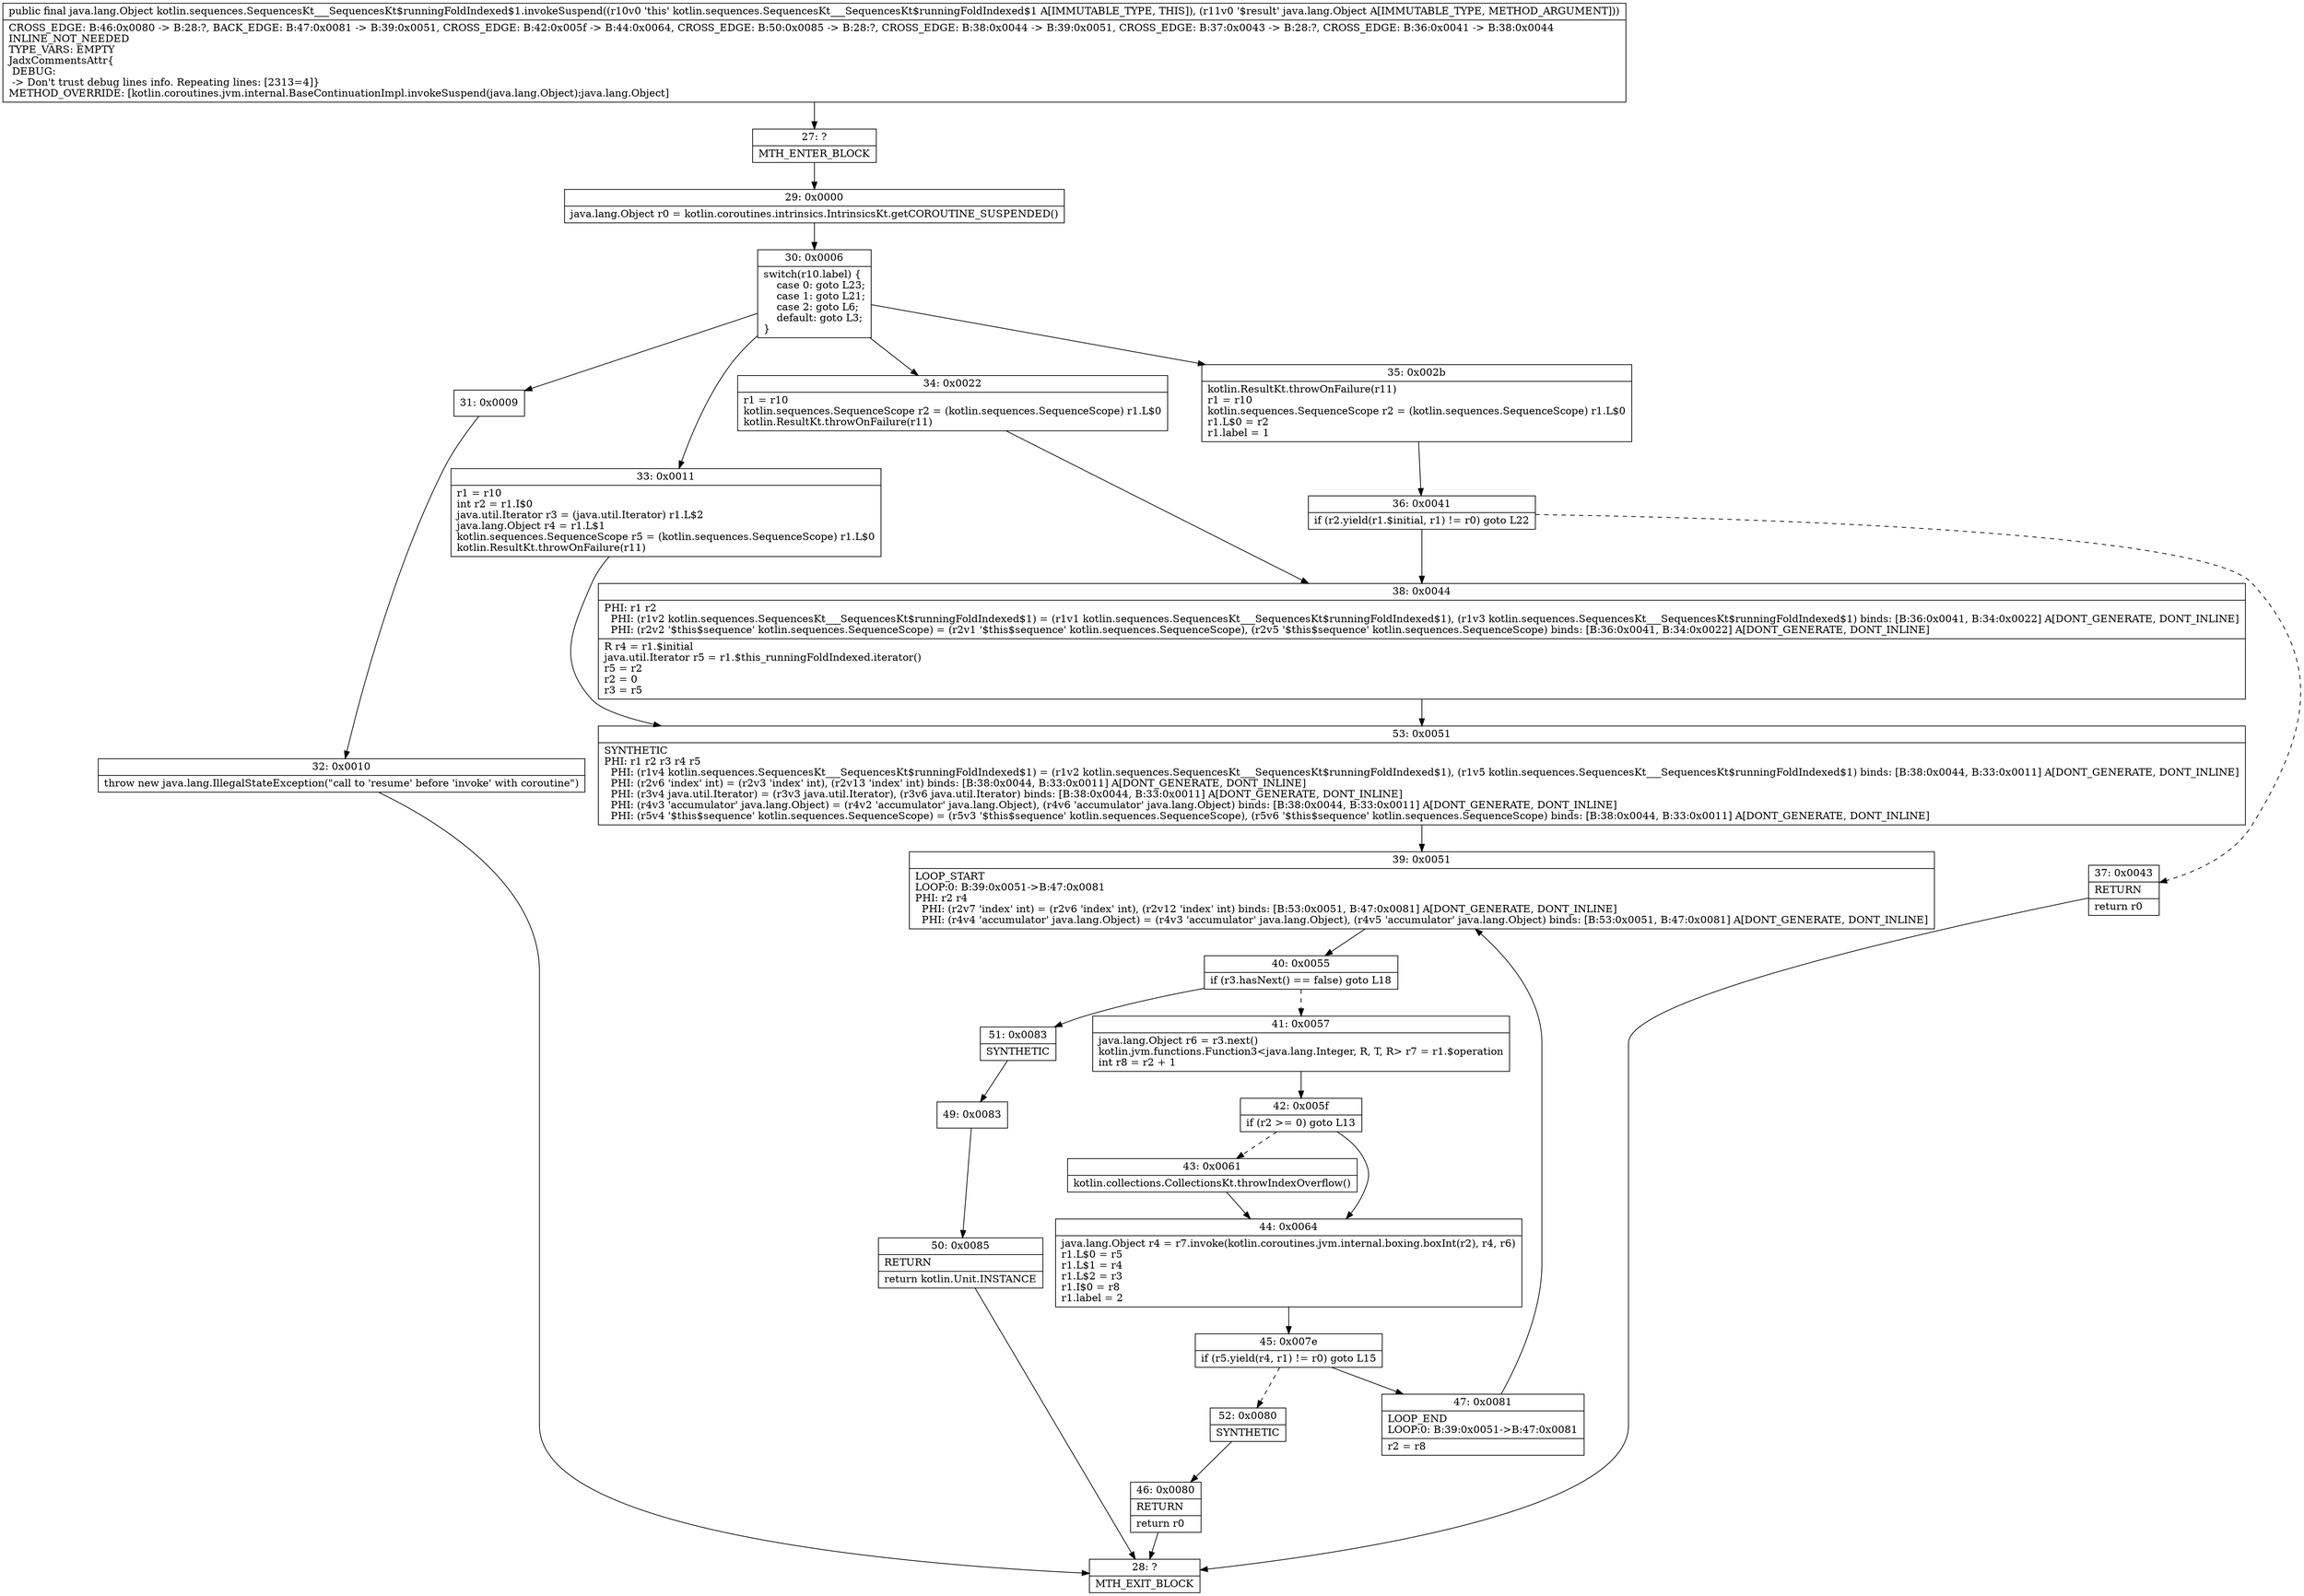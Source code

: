 digraph "CFG forkotlin.sequences.SequencesKt___SequencesKt$runningFoldIndexed$1.invokeSuspend(Ljava\/lang\/Object;)Ljava\/lang\/Object;" {
Node_27 [shape=record,label="{27\:\ ?|MTH_ENTER_BLOCK\l}"];
Node_29 [shape=record,label="{29\:\ 0x0000|java.lang.Object r0 = kotlin.coroutines.intrinsics.IntrinsicsKt.getCOROUTINE_SUSPENDED()\l}"];
Node_30 [shape=record,label="{30\:\ 0x0006|switch(r10.label) \{\l    case 0: goto L23;\l    case 1: goto L21;\l    case 2: goto L6;\l    default: goto L3;\l\}\l}"];
Node_31 [shape=record,label="{31\:\ 0x0009}"];
Node_32 [shape=record,label="{32\:\ 0x0010|throw new java.lang.IllegalStateException(\"call to 'resume' before 'invoke' with coroutine\")\l}"];
Node_28 [shape=record,label="{28\:\ ?|MTH_EXIT_BLOCK\l}"];
Node_33 [shape=record,label="{33\:\ 0x0011|r1 = r10\lint r2 = r1.I$0\ljava.util.Iterator r3 = (java.util.Iterator) r1.L$2\ljava.lang.Object r4 = r1.L$1\lkotlin.sequences.SequenceScope r5 = (kotlin.sequences.SequenceScope) r1.L$0\lkotlin.ResultKt.throwOnFailure(r11)\l}"];
Node_53 [shape=record,label="{53\:\ 0x0051|SYNTHETIC\lPHI: r1 r2 r3 r4 r5 \l  PHI: (r1v4 kotlin.sequences.SequencesKt___SequencesKt$runningFoldIndexed$1) = (r1v2 kotlin.sequences.SequencesKt___SequencesKt$runningFoldIndexed$1), (r1v5 kotlin.sequences.SequencesKt___SequencesKt$runningFoldIndexed$1) binds: [B:38:0x0044, B:33:0x0011] A[DONT_GENERATE, DONT_INLINE]\l  PHI: (r2v6 'index' int) = (r2v3 'index' int), (r2v13 'index' int) binds: [B:38:0x0044, B:33:0x0011] A[DONT_GENERATE, DONT_INLINE]\l  PHI: (r3v4 java.util.Iterator) = (r3v3 java.util.Iterator), (r3v6 java.util.Iterator) binds: [B:38:0x0044, B:33:0x0011] A[DONT_GENERATE, DONT_INLINE]\l  PHI: (r4v3 'accumulator' java.lang.Object) = (r4v2 'accumulator' java.lang.Object), (r4v6 'accumulator' java.lang.Object) binds: [B:38:0x0044, B:33:0x0011] A[DONT_GENERATE, DONT_INLINE]\l  PHI: (r5v4 '$this$sequence' kotlin.sequences.SequenceScope) = (r5v3 '$this$sequence' kotlin.sequences.SequenceScope), (r5v6 '$this$sequence' kotlin.sequences.SequenceScope) binds: [B:38:0x0044, B:33:0x0011] A[DONT_GENERATE, DONT_INLINE]\l}"];
Node_39 [shape=record,label="{39\:\ 0x0051|LOOP_START\lLOOP:0: B:39:0x0051\-\>B:47:0x0081\lPHI: r2 r4 \l  PHI: (r2v7 'index' int) = (r2v6 'index' int), (r2v12 'index' int) binds: [B:53:0x0051, B:47:0x0081] A[DONT_GENERATE, DONT_INLINE]\l  PHI: (r4v4 'accumulator' java.lang.Object) = (r4v3 'accumulator' java.lang.Object), (r4v5 'accumulator' java.lang.Object) binds: [B:53:0x0051, B:47:0x0081] A[DONT_GENERATE, DONT_INLINE]\l}"];
Node_40 [shape=record,label="{40\:\ 0x0055|if (r3.hasNext() == false) goto L18\l}"];
Node_41 [shape=record,label="{41\:\ 0x0057|java.lang.Object r6 = r3.next()\lkotlin.jvm.functions.Function3\<java.lang.Integer, R, T, R\> r7 = r1.$operation\lint r8 = r2 + 1\l}"];
Node_42 [shape=record,label="{42\:\ 0x005f|if (r2 \>= 0) goto L13\l}"];
Node_43 [shape=record,label="{43\:\ 0x0061|kotlin.collections.CollectionsKt.throwIndexOverflow()\l}"];
Node_44 [shape=record,label="{44\:\ 0x0064|java.lang.Object r4 = r7.invoke(kotlin.coroutines.jvm.internal.boxing.boxInt(r2), r4, r6)\lr1.L$0 = r5\lr1.L$1 = r4\lr1.L$2 = r3\lr1.I$0 = r8\lr1.label = 2\l}"];
Node_45 [shape=record,label="{45\:\ 0x007e|if (r5.yield(r4, r1) != r0) goto L15\l}"];
Node_47 [shape=record,label="{47\:\ 0x0081|LOOP_END\lLOOP:0: B:39:0x0051\-\>B:47:0x0081\l|r2 = r8\l}"];
Node_52 [shape=record,label="{52\:\ 0x0080|SYNTHETIC\l}"];
Node_46 [shape=record,label="{46\:\ 0x0080|RETURN\l|return r0\l}"];
Node_51 [shape=record,label="{51\:\ 0x0083|SYNTHETIC\l}"];
Node_49 [shape=record,label="{49\:\ 0x0083}"];
Node_50 [shape=record,label="{50\:\ 0x0085|RETURN\l|return kotlin.Unit.INSTANCE\l}"];
Node_34 [shape=record,label="{34\:\ 0x0022|r1 = r10\lkotlin.sequences.SequenceScope r2 = (kotlin.sequences.SequenceScope) r1.L$0\lkotlin.ResultKt.throwOnFailure(r11)\l}"];
Node_38 [shape=record,label="{38\:\ 0x0044|PHI: r1 r2 \l  PHI: (r1v2 kotlin.sequences.SequencesKt___SequencesKt$runningFoldIndexed$1) = (r1v1 kotlin.sequences.SequencesKt___SequencesKt$runningFoldIndexed$1), (r1v3 kotlin.sequences.SequencesKt___SequencesKt$runningFoldIndexed$1) binds: [B:36:0x0041, B:34:0x0022] A[DONT_GENERATE, DONT_INLINE]\l  PHI: (r2v2 '$this$sequence' kotlin.sequences.SequenceScope) = (r2v1 '$this$sequence' kotlin.sequences.SequenceScope), (r2v5 '$this$sequence' kotlin.sequences.SequenceScope) binds: [B:36:0x0041, B:34:0x0022] A[DONT_GENERATE, DONT_INLINE]\l|R r4 = r1.$initial\ljava.util.Iterator r5 = r1.$this_runningFoldIndexed.iterator()\lr5 = r2\lr2 = 0\lr3 = r5\l}"];
Node_35 [shape=record,label="{35\:\ 0x002b|kotlin.ResultKt.throwOnFailure(r11)\lr1 = r10\lkotlin.sequences.SequenceScope r2 = (kotlin.sequences.SequenceScope) r1.L$0\lr1.L$0 = r2\lr1.label = 1\l}"];
Node_36 [shape=record,label="{36\:\ 0x0041|if (r2.yield(r1.$initial, r1) != r0) goto L22\l}"];
Node_37 [shape=record,label="{37\:\ 0x0043|RETURN\l|return r0\l}"];
MethodNode[shape=record,label="{public final java.lang.Object kotlin.sequences.SequencesKt___SequencesKt$runningFoldIndexed$1.invokeSuspend((r10v0 'this' kotlin.sequences.SequencesKt___SequencesKt$runningFoldIndexed$1 A[IMMUTABLE_TYPE, THIS]), (r11v0 '$result' java.lang.Object A[IMMUTABLE_TYPE, METHOD_ARGUMENT]))  | CROSS_EDGE: B:46:0x0080 \-\> B:28:?, BACK_EDGE: B:47:0x0081 \-\> B:39:0x0051, CROSS_EDGE: B:42:0x005f \-\> B:44:0x0064, CROSS_EDGE: B:50:0x0085 \-\> B:28:?, CROSS_EDGE: B:38:0x0044 \-\> B:39:0x0051, CROSS_EDGE: B:37:0x0043 \-\> B:28:?, CROSS_EDGE: B:36:0x0041 \-\> B:38:0x0044\lINLINE_NOT_NEEDED\lTYPE_VARS: EMPTY\lJadxCommentsAttr\{\l DEBUG: \l \-\> Don't trust debug lines info. Repeating lines: [2313=4]\}\lMETHOD_OVERRIDE: [kotlin.coroutines.jvm.internal.BaseContinuationImpl.invokeSuspend(java.lang.Object):java.lang.Object]\l}"];
MethodNode -> Node_27;Node_27 -> Node_29;
Node_29 -> Node_30;
Node_30 -> Node_31;
Node_30 -> Node_33;
Node_30 -> Node_34;
Node_30 -> Node_35;
Node_31 -> Node_32;
Node_32 -> Node_28;
Node_33 -> Node_53;
Node_53 -> Node_39;
Node_39 -> Node_40;
Node_40 -> Node_41[style=dashed];
Node_40 -> Node_51;
Node_41 -> Node_42;
Node_42 -> Node_43[style=dashed];
Node_42 -> Node_44;
Node_43 -> Node_44;
Node_44 -> Node_45;
Node_45 -> Node_47;
Node_45 -> Node_52[style=dashed];
Node_47 -> Node_39;
Node_52 -> Node_46;
Node_46 -> Node_28;
Node_51 -> Node_49;
Node_49 -> Node_50;
Node_50 -> Node_28;
Node_34 -> Node_38;
Node_38 -> Node_53;
Node_35 -> Node_36;
Node_36 -> Node_37[style=dashed];
Node_36 -> Node_38;
Node_37 -> Node_28;
}

